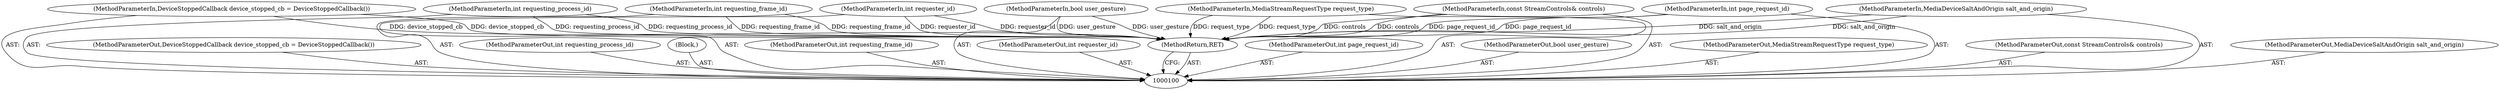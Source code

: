 digraph "0_Chrome_971548cdca2d4c0a6fedd3db0c94372c2a27eac3_12" {
"1000111" [label="(MethodReturn,RET)"];
"1000109" [label="(MethodParameterIn,DeviceStoppedCallback device_stopped_cb = DeviceStoppedCallback())"];
"1000128" [label="(MethodParameterOut,DeviceStoppedCallback device_stopped_cb = DeviceStoppedCallback())"];
"1000101" [label="(MethodParameterIn,int requesting_process_id)"];
"1000120" [label="(MethodParameterOut,int requesting_process_id)"];
"1000110" [label="(Block,)"];
"1000102" [label="(MethodParameterIn,int requesting_frame_id)"];
"1000121" [label="(MethodParameterOut,int requesting_frame_id)"];
"1000103" [label="(MethodParameterIn,int requester_id)"];
"1000122" [label="(MethodParameterOut,int requester_id)"];
"1000104" [label="(MethodParameterIn,int page_request_id)"];
"1000123" [label="(MethodParameterOut,int page_request_id)"];
"1000105" [label="(MethodParameterIn,bool user_gesture)"];
"1000124" [label="(MethodParameterOut,bool user_gesture)"];
"1000106" [label="(MethodParameterIn,MediaStreamRequestType request_type)"];
"1000125" [label="(MethodParameterOut,MediaStreamRequestType request_type)"];
"1000107" [label="(MethodParameterIn,const StreamControls& controls)"];
"1000126" [label="(MethodParameterOut,const StreamControls& controls)"];
"1000108" [label="(MethodParameterIn,MediaDeviceSaltAndOrigin salt_and_origin)"];
"1000127" [label="(MethodParameterOut,MediaDeviceSaltAndOrigin salt_and_origin)"];
"1000111" -> "1000100"  [label="AST: "];
"1000111" -> "1000100"  [label="CFG: "];
"1000108" -> "1000111"  [label="DDG: salt_and_origin"];
"1000107" -> "1000111"  [label="DDG: controls"];
"1000104" -> "1000111"  [label="DDG: page_request_id"];
"1000105" -> "1000111"  [label="DDG: user_gesture"];
"1000103" -> "1000111"  [label="DDG: requester_id"];
"1000102" -> "1000111"  [label="DDG: requesting_frame_id"];
"1000101" -> "1000111"  [label="DDG: requesting_process_id"];
"1000106" -> "1000111"  [label="DDG: request_type"];
"1000109" -> "1000111"  [label="DDG: device_stopped_cb"];
"1000109" -> "1000100"  [label="AST: "];
"1000109" -> "1000111"  [label="DDG: device_stopped_cb"];
"1000128" -> "1000100"  [label="AST: "];
"1000101" -> "1000100"  [label="AST: "];
"1000101" -> "1000111"  [label="DDG: requesting_process_id"];
"1000120" -> "1000100"  [label="AST: "];
"1000110" -> "1000100"  [label="AST: "];
"1000102" -> "1000100"  [label="AST: "];
"1000102" -> "1000111"  [label="DDG: requesting_frame_id"];
"1000121" -> "1000100"  [label="AST: "];
"1000103" -> "1000100"  [label="AST: "];
"1000103" -> "1000111"  [label="DDG: requester_id"];
"1000122" -> "1000100"  [label="AST: "];
"1000104" -> "1000100"  [label="AST: "];
"1000104" -> "1000111"  [label="DDG: page_request_id"];
"1000123" -> "1000100"  [label="AST: "];
"1000105" -> "1000100"  [label="AST: "];
"1000105" -> "1000111"  [label="DDG: user_gesture"];
"1000124" -> "1000100"  [label="AST: "];
"1000106" -> "1000100"  [label="AST: "];
"1000106" -> "1000111"  [label="DDG: request_type"];
"1000125" -> "1000100"  [label="AST: "];
"1000107" -> "1000100"  [label="AST: "];
"1000107" -> "1000111"  [label="DDG: controls"];
"1000126" -> "1000100"  [label="AST: "];
"1000108" -> "1000100"  [label="AST: "];
"1000108" -> "1000111"  [label="DDG: salt_and_origin"];
"1000127" -> "1000100"  [label="AST: "];
}
